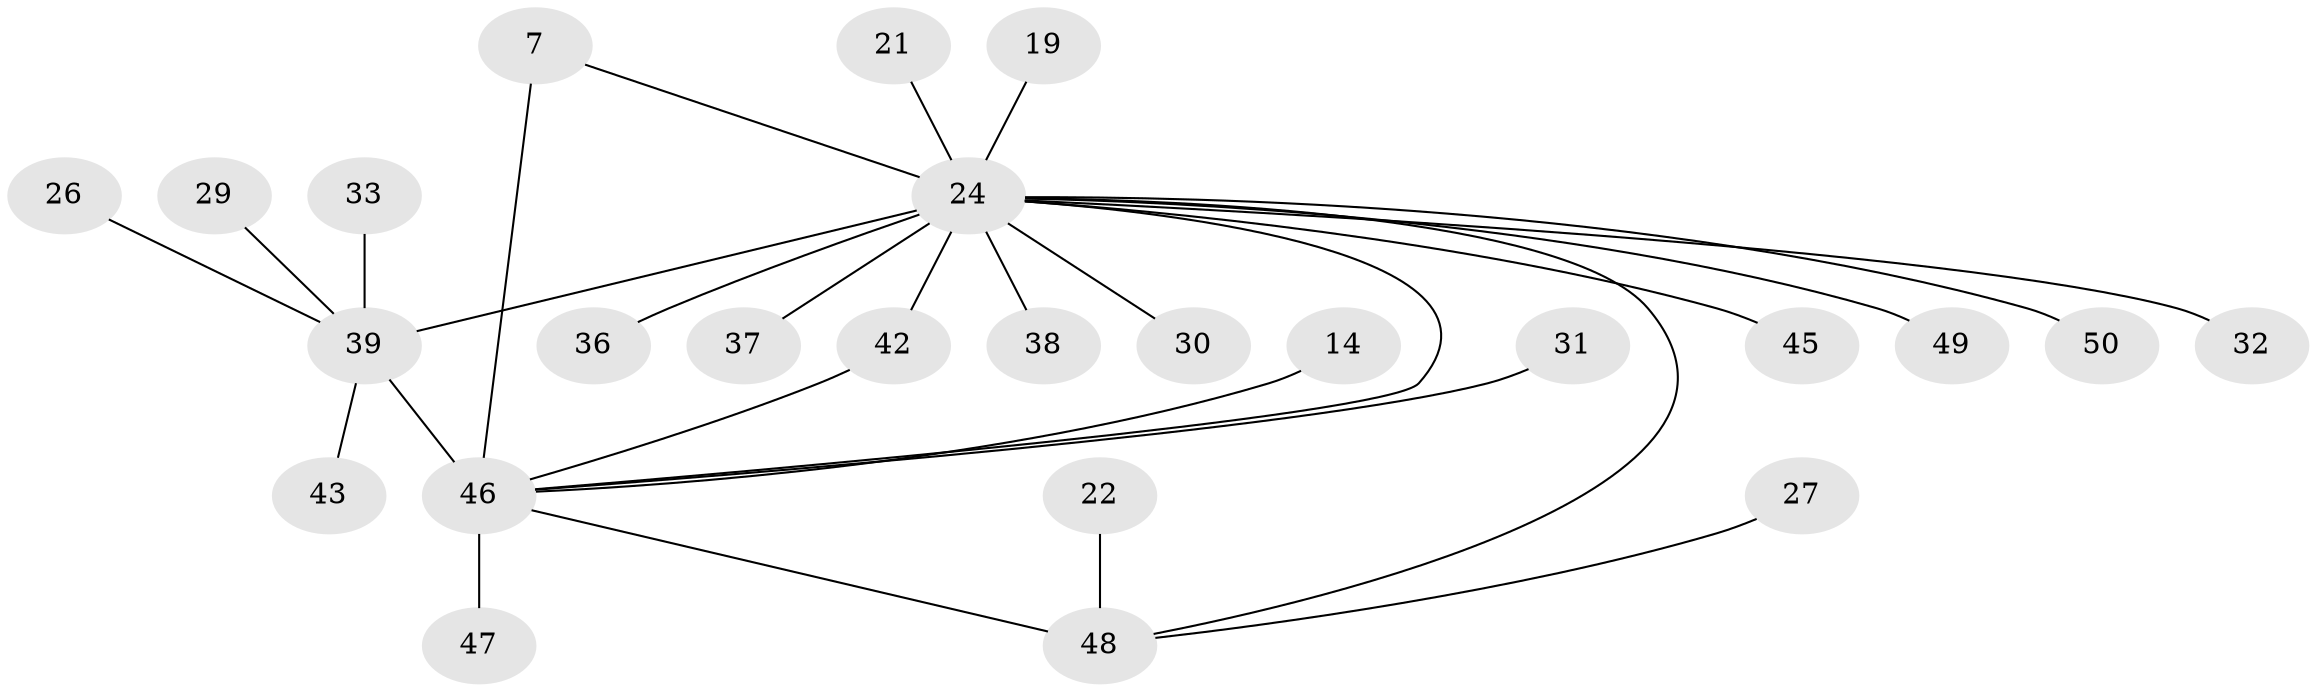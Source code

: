 // original degree distribution, {7: 0.04, 4: 0.12, 9: 0.02, 6: 0.02, 5: 0.04, 8: 0.02, 2: 0.2, 3: 0.08, 1: 0.46}
// Generated by graph-tools (version 1.1) at 2025/55/03/09/25 04:55:38]
// undirected, 25 vertices, 28 edges
graph export_dot {
graph [start="1"]
  node [color=gray90,style=filled];
  7 [super="+4"];
  14;
  19;
  21;
  22;
  24 [super="+23+12+15+16"];
  26 [super="+11"];
  27;
  29;
  30;
  31;
  32;
  33 [super="+18"];
  36;
  37;
  38;
  39 [super="+1+5"];
  42;
  43 [super="+41"];
  45;
  46 [super="+25+10"];
  47;
  48 [super="+9+44"];
  49;
  50;
  7 -- 24 [weight=3];
  7 -- 46 [weight=3];
  14 -- 46;
  19 -- 24;
  21 -- 24;
  22 -- 48;
  24 -- 50;
  24 -- 42;
  24 -- 45;
  24 -- 32;
  24 -- 36;
  24 -- 37;
  24 -- 38;
  24 -- 39 [weight=2];
  24 -- 49;
  24 -- 30;
  24 -- 48;
  24 -- 46;
  26 -- 39;
  27 -- 48;
  29 -- 39;
  31 -- 46;
  33 -- 39;
  39 -- 46 [weight=5];
  39 -- 43;
  42 -- 46;
  46 -- 47;
  46 -- 48 [weight=2];
}
